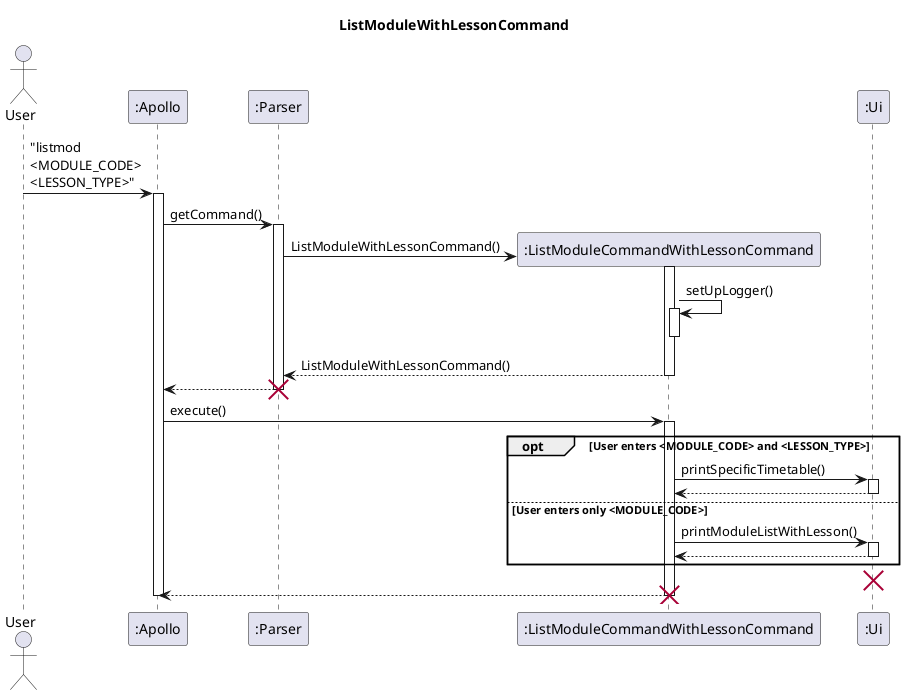 @startuml
'https://plantuml.com/sequence-diagram

skinparam maxMessageSize 150

title ListModuleWithLessonCommand

actor User

participant ":Apollo" as Apollo
participant ":Parser" as Parser
participant ":ListModuleCommandWithLessonCommand" as ListMod
participant ":Ui" as Ui

User -> Apollo : "listmod <MODULE_CODE> <LESSON_TYPE>"

activate Apollo
Apollo -> Parser : getCommand()
activate Parser

Parser -> ListMod** : ListModuleWithLessonCommand()
activate ListMod

ListMod -> ListMod : setUpLogger()
activate ListMod
deactivate ListMod

ListMod --> Parser : ListModuleWithLessonCommand()
deactivate ListMod

Parser --> Apollo
deactivate Parser
destroy Parser

Apollo -> ListMod : execute()
activate ListMod

opt User enters <MODULE_CODE> and <LESSON_TYPE>
ListMod -> Ui : printSpecificTimetable()

activate Ui
Ui --> ListMod
deactivate Ui

else User enters only <MODULE_CODE>
ListMod -> Ui : printModuleListWithLesson()

activate Ui
Ui --> ListMod
deactivate Ui

end

destroy Ui

ListMod --> Apollo

deactivate ListMod
destroy ListMod


deactivate Apollo





@enduml
